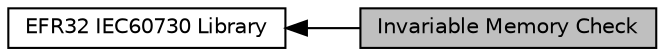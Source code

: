 digraph "Invariable Memory Check"
{
  edge [fontname="Helvetica",fontsize="10",labelfontname="Helvetica",labelfontsize="10"];
  node [fontname="Helvetica",fontsize="10",shape=box];
  rankdir=LR;
  Node2 [label="EFR32 IEC60730 Library",height=0.2,width=0.4,color="black", fillcolor="white", style="filled",URL="$group__efr32__iec60730.html",tooltip="EFR32 IEC60730 Library."];
  Node1 [label="Invariable Memory Check",height=0.2,width=0.4,color="black", fillcolor="grey75", style="filled", fontcolor="black",tooltip="Verifies contents of flash memory."];
  Node2->Node1 [shape=plaintext, dir="back", style="solid"];
}
